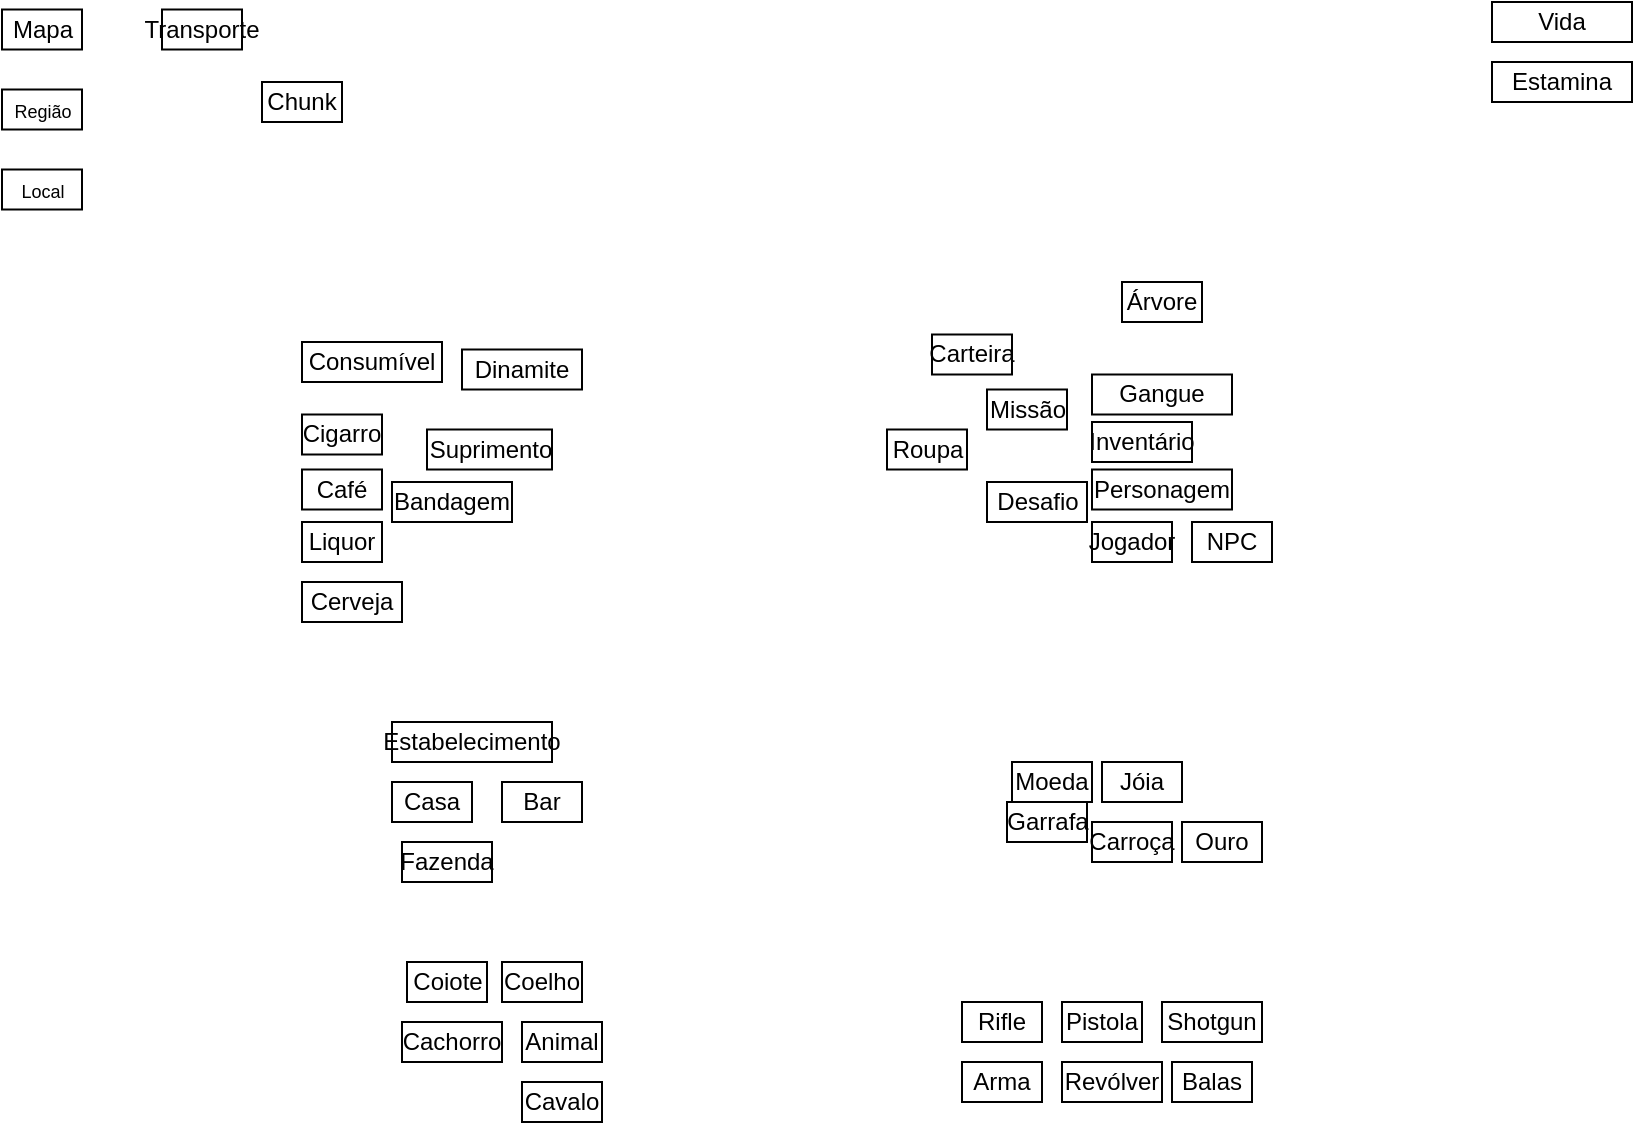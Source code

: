 <mxfile version="24.2.5" type="github">
  <diagram id="R2lEEEUBdFMjLlhIrx00" name="Page-1">
    <mxGraphModel dx="726" dy="337" grid="1" gridSize="10" guides="1" tooltips="1" connect="1" arrows="1" fold="1" page="1" pageScale="1" pageWidth="850" pageHeight="1100" math="0" shadow="0" extFonts="Permanent Marker^https://fonts.googleapis.com/css?family=Permanent+Marker">
      <root>
        <mxCell id="0" />
        <mxCell id="1" parent="0" />
        <mxCell id="qxBlPj7kd-Hy3L1U8TbH-3" value="" style="whiteSpace=wrap;html=1;" parent="1" vertex="1">
          <mxGeometry x="30" y="13.75" width="40" height="20" as="geometry" />
        </mxCell>
        <mxCell id="yV0FYIFKv9BxsQTMN04u-1" value="Mapa" style="text;html=1;align=center;verticalAlign=middle;whiteSpace=wrap;rounded=0;" parent="1" vertex="1">
          <mxGeometry x="37.5" y="20" width="25" height="7.5" as="geometry" />
        </mxCell>
        <mxCell id="yV0FYIFKv9BxsQTMN04u-3" value="" style="whiteSpace=wrap;html=1;" parent="1" vertex="1">
          <mxGeometry x="30" y="53.75" width="40" height="20" as="geometry" />
        </mxCell>
        <mxCell id="PZfGzbShFNdAoiEEgzWy-1" value="Personagem" style="whiteSpace=wrap;html=1;" parent="1" vertex="1">
          <mxGeometry x="575" y="243.75" width="70" height="20" as="geometry" />
        </mxCell>
        <mxCell id="yV0FYIFKv9BxsQTMN04u-4" value="&lt;font style=&quot;font-size: 9px;&quot;&gt;Região&lt;/font&gt;" style="text;html=1;align=center;verticalAlign=middle;whiteSpace=wrap;rounded=0;" parent="1" vertex="1">
          <mxGeometry x="37.5" y="60" width="25" height="7.5" as="geometry" />
        </mxCell>
        <mxCell id="PZfGzbShFNdAoiEEgzWy-2" value="Árvore" style="whiteSpace=wrap;html=1;" parent="1" vertex="1">
          <mxGeometry x="590" y="150" width="40" height="20" as="geometry" />
        </mxCell>
        <mxCell id="yV0FYIFKv9BxsQTMN04u-5" value="" style="whiteSpace=wrap;html=1;" parent="1" vertex="1">
          <mxGeometry x="30" y="93.75" width="40" height="20" as="geometry" />
        </mxCell>
        <mxCell id="PZfGzbShFNdAoiEEgzWy-4" value="Arma" style="whiteSpace=wrap;html=1;" parent="1" vertex="1">
          <mxGeometry x="510" y="540" width="40" height="20" as="geometry" />
        </mxCell>
        <mxCell id="yV0FYIFKv9BxsQTMN04u-6" value="&lt;font style=&quot;font-size: 9px;&quot;&gt;Local&lt;/font&gt;" style="text;html=1;align=center;verticalAlign=middle;whiteSpace=wrap;rounded=0;" parent="1" vertex="1">
          <mxGeometry x="37.5" y="100" width="25" height="7.5" as="geometry" />
        </mxCell>
        <mxCell id="PZfGzbShFNdAoiEEgzWy-5" value="Revólver" style="whiteSpace=wrap;html=1;" parent="1" vertex="1">
          <mxGeometry x="560" y="540" width="50" height="20" as="geometry" />
        </mxCell>
        <mxCell id="PZfGzbShFNdAoiEEgzWy-6" value="Pistola" style="whiteSpace=wrap;html=1;" parent="1" vertex="1">
          <mxGeometry x="560" y="510" width="40" height="20" as="geometry" />
        </mxCell>
        <mxCell id="PZfGzbShFNdAoiEEgzWy-7" value="Shotgun" style="whiteSpace=wrap;html=1;" parent="1" vertex="1">
          <mxGeometry x="610" y="510" width="50" height="20" as="geometry" />
        </mxCell>
        <mxCell id="PZfGzbShFNdAoiEEgzWy-8" value="Rifle" style="whiteSpace=wrap;html=1;" parent="1" vertex="1">
          <mxGeometry x="510" y="510" width="40" height="20" as="geometry" />
        </mxCell>
        <mxCell id="PZfGzbShFNdAoiEEgzWy-10" value="Ouro" style="whiteSpace=wrap;html=1;" parent="1" vertex="1">
          <mxGeometry x="620" y="420" width="40" height="20" as="geometry" />
        </mxCell>
        <mxCell id="PZfGzbShFNdAoiEEgzWy-11" value="Coiote" style="whiteSpace=wrap;html=1;" parent="1" vertex="1">
          <mxGeometry x="232.5" y="490" width="40" height="20" as="geometry" />
        </mxCell>
        <mxCell id="PZfGzbShFNdAoiEEgzWy-12" value="Bandagem" style="whiteSpace=wrap;html=1;" parent="1" vertex="1">
          <mxGeometry x="225" y="250" width="60" height="20" as="geometry" />
        </mxCell>
        <mxCell id="PZfGzbShFNdAoiEEgzWy-13" value="Garrafa" style="whiteSpace=wrap;html=1;" parent="1" vertex="1">
          <mxGeometry x="532.5" y="410" width="40" height="20" as="geometry" />
        </mxCell>
        <mxCell id="PZfGzbShFNdAoiEEgzWy-14" value="Dinamite" style="whiteSpace=wrap;html=1;" parent="1" vertex="1">
          <mxGeometry x="260" y="183.75" width="60" height="20" as="geometry" />
        </mxCell>
        <mxCell id="yV0FYIFKv9BxsQTMN04u-15" value="Transporte" style="whiteSpace=wrap;html=1;" parent="1" vertex="1">
          <mxGeometry x="110" y="13.75" width="40" height="20" as="geometry" />
        </mxCell>
        <mxCell id="MHSS6djbWjyrjED063CA-1" value="Cachorro" style="whiteSpace=wrap;html=1;" parent="1" vertex="1">
          <mxGeometry x="230" y="520" width="50" height="20" as="geometry" />
        </mxCell>
        <mxCell id="MHSS6djbWjyrjED063CA-2" value="Jóia" style="whiteSpace=wrap;html=1;" parent="1" vertex="1">
          <mxGeometry x="580" y="390" width="40" height="20" as="geometry" />
        </mxCell>
        <mxCell id="MHSS6djbWjyrjED063CA-3" value="Coelho" style="whiteSpace=wrap;html=1;" parent="1" vertex="1">
          <mxGeometry x="280" y="490" width="40" height="20" as="geometry" />
        </mxCell>
        <mxCell id="MHSS6djbWjyrjED063CA-4" value="NPC" style="whiteSpace=wrap;html=1;" parent="1" vertex="1">
          <mxGeometry x="625" y="270" width="40" height="20" as="geometry" />
        </mxCell>
        <mxCell id="MHSS6djbWjyrjED063CA-5" value="Carroça" style="whiteSpace=wrap;html=1;" parent="1" vertex="1">
          <mxGeometry x="575" y="420" width="40" height="20" as="geometry" />
        </mxCell>
        <mxCell id="MHSS6djbWjyrjED063CA-6" value="Cavalo" style="whiteSpace=wrap;html=1;" parent="1" vertex="1">
          <mxGeometry x="290" y="550" width="40" height="20" as="geometry" />
        </mxCell>
        <mxCell id="MHSS6djbWjyrjED063CA-7" value="Moeda" style="whiteSpace=wrap;html=1;" parent="1" vertex="1">
          <mxGeometry x="535" y="390" width="40" height="20" as="geometry" />
        </mxCell>
        <mxCell id="MHSS6djbWjyrjED063CA-8" value="Gangue" style="whiteSpace=wrap;html=1;" parent="1" vertex="1">
          <mxGeometry x="575" y="196.25" width="70" height="20" as="geometry" />
        </mxCell>
        <mxCell id="yV0FYIFKv9BxsQTMN04u-23" value="Carteira" style="whiteSpace=wrap;html=1;" parent="1" vertex="1">
          <mxGeometry x="495" y="176.25" width="40" height="20" as="geometry" />
        </mxCell>
        <mxCell id="MHSS6djbWjyrjED063CA-9" value="Consumível" style="whiteSpace=wrap;html=1;" parent="1" vertex="1">
          <mxGeometry x="180" y="180" width="70" height="20" as="geometry" />
        </mxCell>
        <mxCell id="MHSS6djbWjyrjED063CA-10" value="Cigarro" style="whiteSpace=wrap;html=1;" parent="1" vertex="1">
          <mxGeometry x="180" y="216.25" width="40" height="20" as="geometry" />
        </mxCell>
        <mxCell id="MHSS6djbWjyrjED063CA-11" value="Liquor" style="whiteSpace=wrap;html=1;" parent="1" vertex="1">
          <mxGeometry x="180" y="270" width="40" height="20" as="geometry" />
        </mxCell>
        <mxCell id="MHSS6djbWjyrjED063CA-12" value="Cerveja" style="whiteSpace=wrap;html=1;" parent="1" vertex="1">
          <mxGeometry x="180" y="300" width="50" height="20" as="geometry" />
        </mxCell>
        <mxCell id="MHSS6djbWjyrjED063CA-13" value="Café" style="whiteSpace=wrap;html=1;" parent="1" vertex="1">
          <mxGeometry x="180" y="243.75" width="40" height="20" as="geometry" />
        </mxCell>
        <mxCell id="MHSS6djbWjyrjED063CA-14" value="Animal" style="whiteSpace=wrap;html=1;" parent="1" vertex="1">
          <mxGeometry x="290" y="520" width="40" height="20" as="geometry" />
        </mxCell>
        <mxCell id="zUxWJMMR-qzvcPOXWU1M-1" value="Vida" style="whiteSpace=wrap;html=1;" parent="1" vertex="1">
          <mxGeometry x="775" y="10" width="70" height="20" as="geometry" />
        </mxCell>
        <mxCell id="zUxWJMMR-qzvcPOXWU1M-2" value="Estamina" style="whiteSpace=wrap;html=1;" parent="1" vertex="1">
          <mxGeometry x="775" y="40" width="70" height="20" as="geometry" />
        </mxCell>
        <mxCell id="zUxWJMMR-qzvcPOXWU1M-3" value="Balas" style="whiteSpace=wrap;html=1;" parent="1" vertex="1">
          <mxGeometry x="615" y="540" width="40" height="20" as="geometry" />
        </mxCell>
        <mxCell id="pRDXGFVlZG5KwBNQ3FIc-1" value="Missão" style="whiteSpace=wrap;html=1;" parent="1" vertex="1">
          <mxGeometry x="522.5" y="203.75" width="40" height="20" as="geometry" />
        </mxCell>
        <mxCell id="NFgqACAjN6bbBUPU2ulZ-1" value="Inventário" style="whiteSpace=wrap;html=1;" parent="1" vertex="1">
          <mxGeometry x="575" y="220" width="50" height="20" as="geometry" />
        </mxCell>
        <mxCell id="NFgqACAjN6bbBUPU2ulZ-2" value="Desafio" style="whiteSpace=wrap;html=1;" parent="1" vertex="1">
          <mxGeometry x="522.5" y="250" width="50" height="20" as="geometry" />
        </mxCell>
        <mxCell id="NFgqACAjN6bbBUPU2ulZ-3" value="Jogador" style="whiteSpace=wrap;html=1;" parent="1" vertex="1">
          <mxGeometry x="575" y="270" width="40" height="20" as="geometry" />
        </mxCell>
        <mxCell id="NFgqACAjN6bbBUPU2ulZ-4" value="Roupa" style="whiteSpace=wrap;html=1;" parent="1" vertex="1">
          <mxGeometry x="472.5" y="223.75" width="40" height="20" as="geometry" />
        </mxCell>
        <mxCell id="NFgqACAjN6bbBUPU2ulZ-5" value="Suprimento" style="whiteSpace=wrap;html=1;" parent="1" vertex="1">
          <mxGeometry x="242.5" y="223.75" width="62.5" height="20" as="geometry" />
        </mxCell>
        <mxCell id="NFgqACAjN6bbBUPU2ulZ-6" value="Estabelecimento" style="whiteSpace=wrap;html=1;" parent="1" vertex="1">
          <mxGeometry x="225" y="370" width="80" height="20" as="geometry" />
        </mxCell>
        <mxCell id="NFgqACAjN6bbBUPU2ulZ-7" value="Chunk" style="whiteSpace=wrap;html=1;" parent="1" vertex="1">
          <mxGeometry x="160" y="50" width="40" height="20" as="geometry" />
        </mxCell>
        <mxCell id="NFgqACAjN6bbBUPU2ulZ-8" value="Bar" style="whiteSpace=wrap;html=1;" parent="1" vertex="1">
          <mxGeometry x="280" y="400" width="40" height="20" as="geometry" />
        </mxCell>
        <mxCell id="NFgqACAjN6bbBUPU2ulZ-9" value="Casa" style="whiteSpace=wrap;html=1;" parent="1" vertex="1">
          <mxGeometry x="225" y="400" width="40" height="20" as="geometry" />
        </mxCell>
        <mxCell id="NFgqACAjN6bbBUPU2ulZ-10" value="Fazenda" style="whiteSpace=wrap;html=1;" parent="1" vertex="1">
          <mxGeometry x="230" y="430" width="45" height="20" as="geometry" />
        </mxCell>
      </root>
    </mxGraphModel>
  </diagram>
</mxfile>
